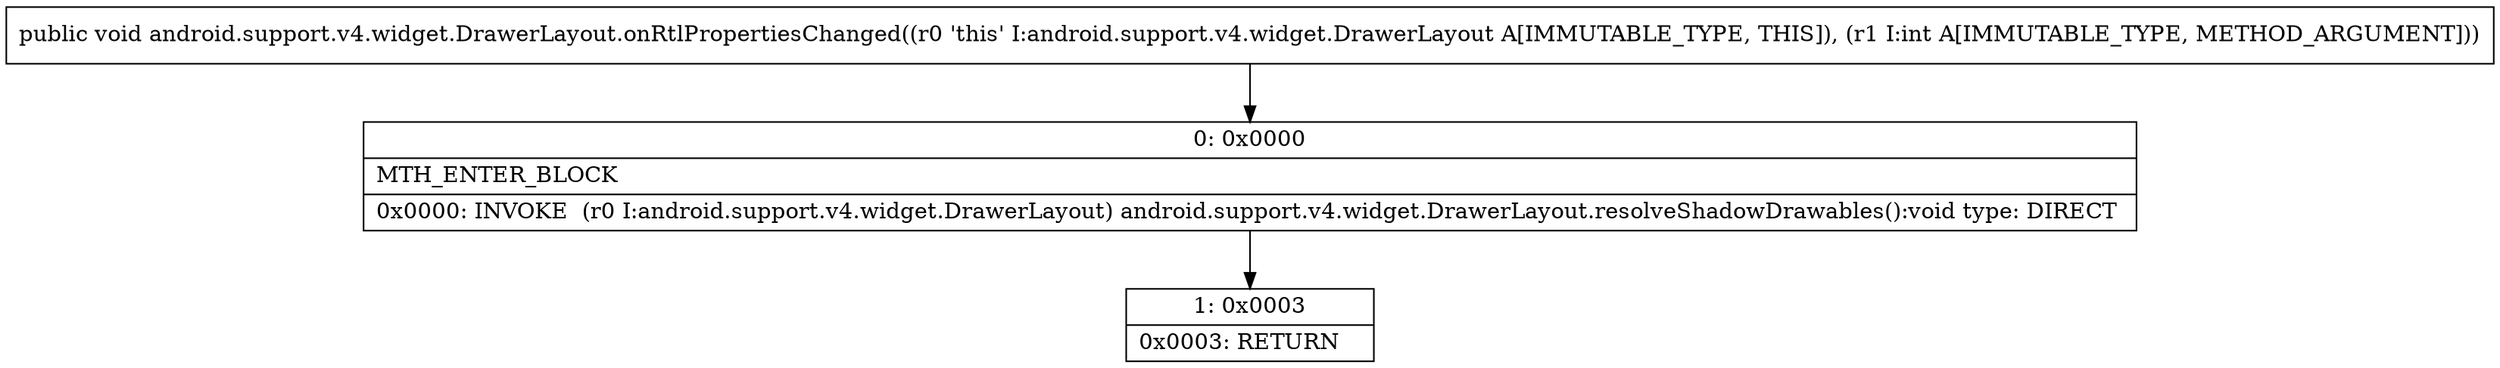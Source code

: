 digraph "CFG forandroid.support.v4.widget.DrawerLayout.onRtlPropertiesChanged(I)V" {
Node_0 [shape=record,label="{0\:\ 0x0000|MTH_ENTER_BLOCK\l|0x0000: INVOKE  (r0 I:android.support.v4.widget.DrawerLayout) android.support.v4.widget.DrawerLayout.resolveShadowDrawables():void type: DIRECT \l}"];
Node_1 [shape=record,label="{1\:\ 0x0003|0x0003: RETURN   \l}"];
MethodNode[shape=record,label="{public void android.support.v4.widget.DrawerLayout.onRtlPropertiesChanged((r0 'this' I:android.support.v4.widget.DrawerLayout A[IMMUTABLE_TYPE, THIS]), (r1 I:int A[IMMUTABLE_TYPE, METHOD_ARGUMENT])) }"];
MethodNode -> Node_0;
Node_0 -> Node_1;
}

